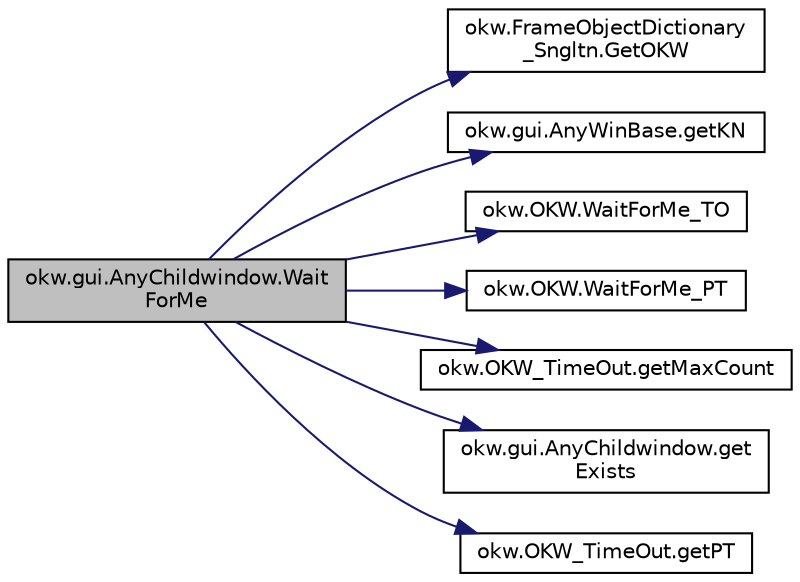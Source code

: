 digraph "okw.gui.AnyChildwindow.WaitForMe"
{
 // INTERACTIVE_SVG=YES
  edge [fontname="Helvetica",fontsize="10",labelfontname="Helvetica",labelfontsize="10"];
  node [fontname="Helvetica",fontsize="10",shape=record];
  rankdir="LR";
  Node3 [label="okw.gui.AnyChildwindow.Wait\lForMe",height=0.2,width=0.4,color="black", fillcolor="grey75", style="filled", fontcolor="black"];
  Node3 -> Node4 [color="midnightblue",fontsize="10",style="solid",fontname="Helvetica"];
  Node4 [label="okw.FrameObjectDictionary\l_Sngltn.GetOKW",height=0.2,width=0.4,color="black", fillcolor="white", style="filled",URL="$classokw_1_1_frame_object_dictionary___sngltn.html#af0f61f17d968be6f9faf5a3af4c708d5",tooltip="Holt für einen GUI-Object die angehängte Annotation. "];
  Node3 -> Node5 [color="midnightblue",fontsize="10",style="solid",fontname="Helvetica"];
  Node5 [label="okw.gui.AnyWinBase.getKN",height=0.2,width=0.4,color="black", fillcolor="white", style="filled",URL="$classokw_1_1gui_1_1_any_win_base.html#a064dcf61895c04b3dcd899d901586095",tooltip="Setzten des Objekt KN. "];
  Node3 -> Node6 [color="midnightblue",fontsize="10",style="solid",fontname="Helvetica"];
  Node6 [label="okw.OKW.WaitForMe_TO",height=0.2,width=0.4,color="black", fillcolor="white", style="filled",URL="$interfaceokw_1_1_o_k_w.html#af34bc34f70320801da0d077669491629",tooltip="_T_ime_O_ut in Secunden [s] für das aktuelle Object. "];
  Node3 -> Node7 [color="midnightblue",fontsize="10",style="solid",fontname="Helvetica"];
  Node7 [label="okw.OKW.WaitForMe_PT",height=0.2,width=0.4,color="black", fillcolor="white", style="filled",URL="$interfaceokw_1_1_o_k_w.html#a243bbdc6c866386fd64fd4c4758a14b7",tooltip="_P_olling _T_ime in [ms] für das aktuelle Object. "];
  Node3 -> Node8 [color="midnightblue",fontsize="10",style="solid",fontname="Helvetica"];
  Node8 [label="okw.OKW_TimeOut.getMaxCount",height=0.2,width=0.4,color="black", fillcolor="white", style="filled",URL="$classokw_1_1_o_k_w___time_out.html#adf7b9cc33db065c1f284bb5db2227b51",tooltip="Anzahl der berechnetten Zyklen. "];
  Node3 -> Node9 [color="midnightblue",fontsize="10",style="solid",fontname="Helvetica"];
  Node9 [label="okw.gui.AnyChildwindow.get\lExists",height=0.2,width=0.4,color="black", fillcolor="white", style="filled",URL="$classokw_1_1gui_1_1_any_childwindow.html#a666fda49ac2e081b65eac689c0a5f5ec",tooltip="Prüft die Existenz des aktuellen Objektes. "];
  Node3 -> Node10 [color="midnightblue",fontsize="10",style="solid",fontname="Helvetica"];
  Node10 [label="okw.OKW_TimeOut.getPT",height=0.2,width=0.4,color="black", fillcolor="white", style="filled",URL="$classokw_1_1_o_k_w___time_out.html#ab7142e5e6adc82f308a70177c71ced2c",tooltip="Wartezeit zwischen zwei Pollings in [ms]. "];
}
